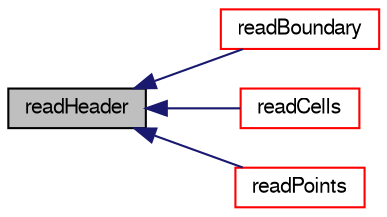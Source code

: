 digraph "readHeader"
{
  bgcolor="transparent";
  edge [fontname="FreeSans",fontsize="10",labelfontname="FreeSans",labelfontsize="10"];
  node [fontname="FreeSans",fontsize="10",shape=record];
  rankdir="LR";
  Node996 [label="readHeader",height=0.2,width=0.4,color="black", fillcolor="grey75", style="filled", fontcolor="black"];
  Node996 -> Node997 [dir="back",color="midnightblue",fontsize="10",style="solid",fontname="FreeSans"];
  Node997 [label="readBoundary",height=0.2,width=0.4,color="red",URL="$a21334.html#aaa5ec51e2b805018e53dda083fdaf762",tooltip="Read boundary (cell/face) definitions. "];
  Node996 -> Node999 [dir="back",color="midnightblue",fontsize="10",style="solid",fontname="FreeSans"];
  Node999 [label="readCells",height=0.2,width=0.4,color="red",URL="$a21334.html#ac92ac489841efbc9ad374e345bdb2cc2",tooltip="Read cell connectivities from file. "];
  Node996 -> Node1000 [dir="back",color="midnightblue",fontsize="10",style="solid",fontname="FreeSans"];
  Node1000 [label="readPoints",height=0.2,width=0.4,color="red",URL="$a21334.html#ac1489cb5b82a59c9fd17448d67891ea0",tooltip="Read points from file. "];
}
